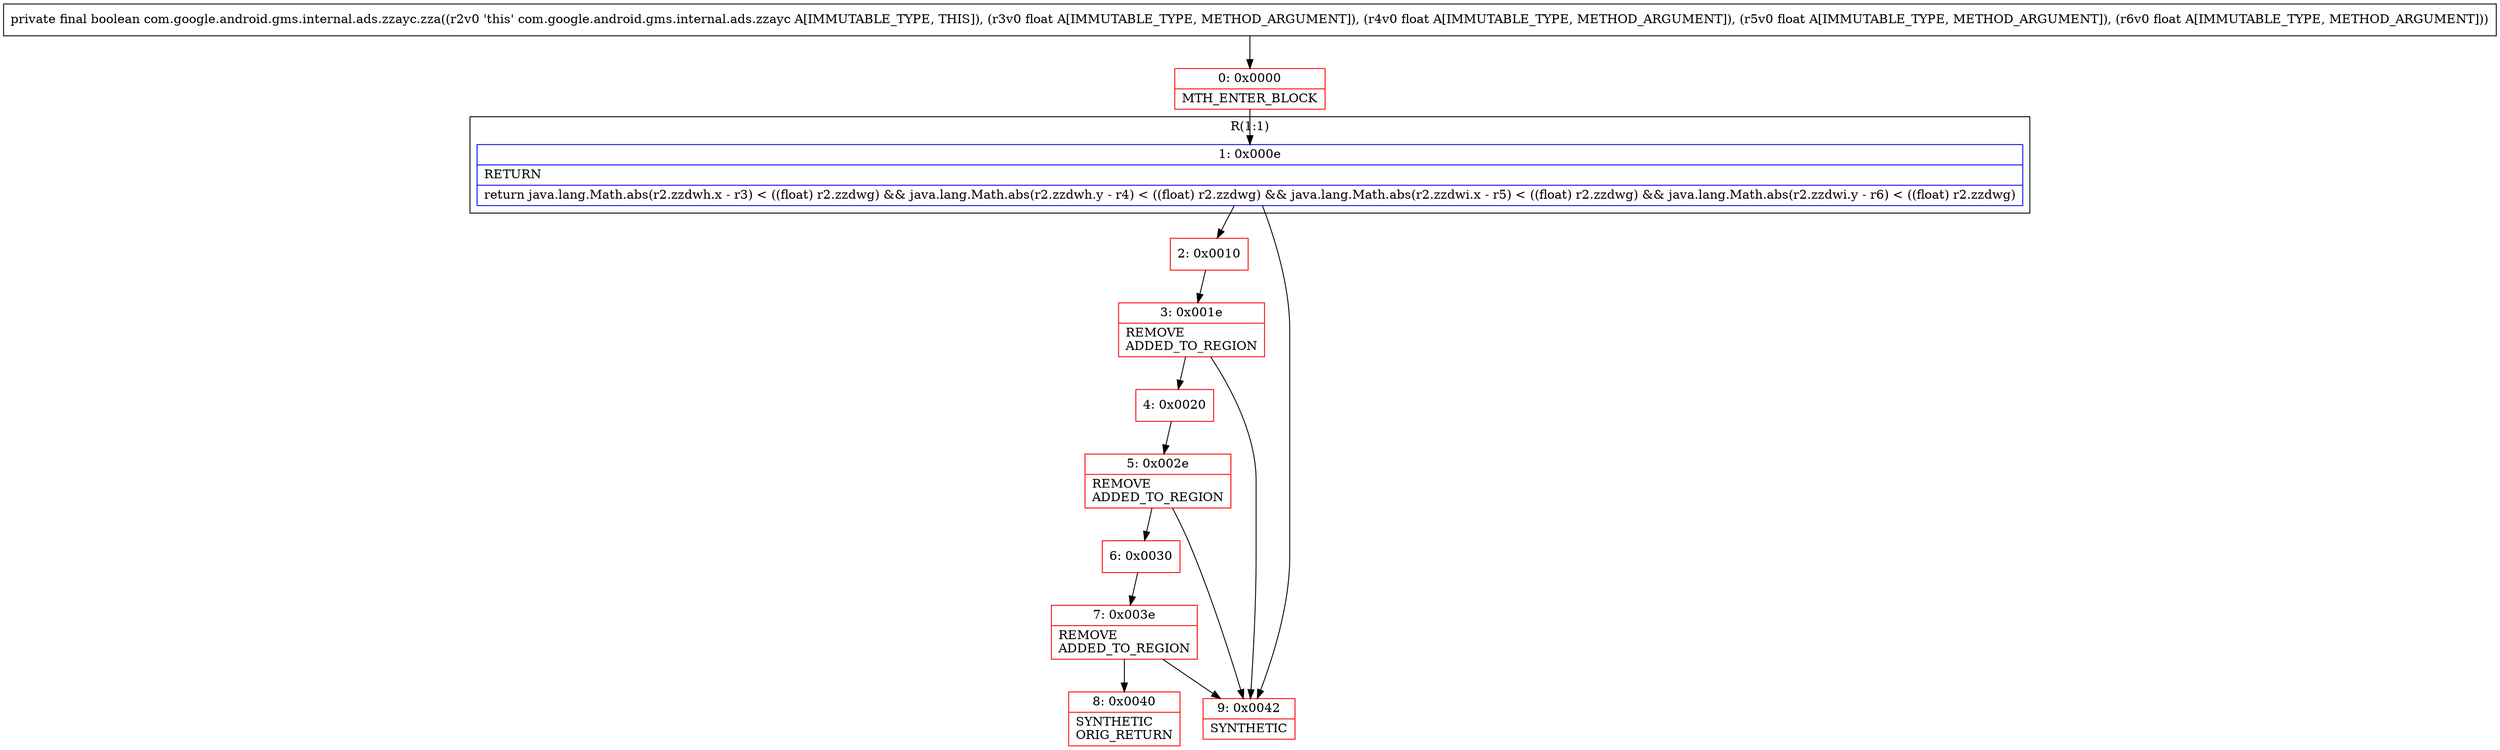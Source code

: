 digraph "CFG forcom.google.android.gms.internal.ads.zzayc.zza(FFFF)Z" {
subgraph cluster_Region_1232039751 {
label = "R(1:1)";
node [shape=record,color=blue];
Node_1 [shape=record,label="{1\:\ 0x000e|RETURN\l|return java.lang.Math.abs(r2.zzdwh.x \- r3) \< ((float) r2.zzdwg) && java.lang.Math.abs(r2.zzdwh.y \- r4) \< ((float) r2.zzdwg) && java.lang.Math.abs(r2.zzdwi.x \- r5) \< ((float) r2.zzdwg) && java.lang.Math.abs(r2.zzdwi.y \- r6) \< ((float) r2.zzdwg)\l}"];
}
Node_0 [shape=record,color=red,label="{0\:\ 0x0000|MTH_ENTER_BLOCK\l}"];
Node_2 [shape=record,color=red,label="{2\:\ 0x0010}"];
Node_3 [shape=record,color=red,label="{3\:\ 0x001e|REMOVE\lADDED_TO_REGION\l}"];
Node_4 [shape=record,color=red,label="{4\:\ 0x0020}"];
Node_5 [shape=record,color=red,label="{5\:\ 0x002e|REMOVE\lADDED_TO_REGION\l}"];
Node_6 [shape=record,color=red,label="{6\:\ 0x0030}"];
Node_7 [shape=record,color=red,label="{7\:\ 0x003e|REMOVE\lADDED_TO_REGION\l}"];
Node_8 [shape=record,color=red,label="{8\:\ 0x0040|SYNTHETIC\lORIG_RETURN\l}"];
Node_9 [shape=record,color=red,label="{9\:\ 0x0042|SYNTHETIC\l}"];
MethodNode[shape=record,label="{private final boolean com.google.android.gms.internal.ads.zzayc.zza((r2v0 'this' com.google.android.gms.internal.ads.zzayc A[IMMUTABLE_TYPE, THIS]), (r3v0 float A[IMMUTABLE_TYPE, METHOD_ARGUMENT]), (r4v0 float A[IMMUTABLE_TYPE, METHOD_ARGUMENT]), (r5v0 float A[IMMUTABLE_TYPE, METHOD_ARGUMENT]), (r6v0 float A[IMMUTABLE_TYPE, METHOD_ARGUMENT])) }"];
MethodNode -> Node_0;
Node_1 -> Node_2;
Node_1 -> Node_9;
Node_0 -> Node_1;
Node_2 -> Node_3;
Node_3 -> Node_4;
Node_3 -> Node_9;
Node_4 -> Node_5;
Node_5 -> Node_6;
Node_5 -> Node_9;
Node_6 -> Node_7;
Node_7 -> Node_8;
Node_7 -> Node_9;
}

